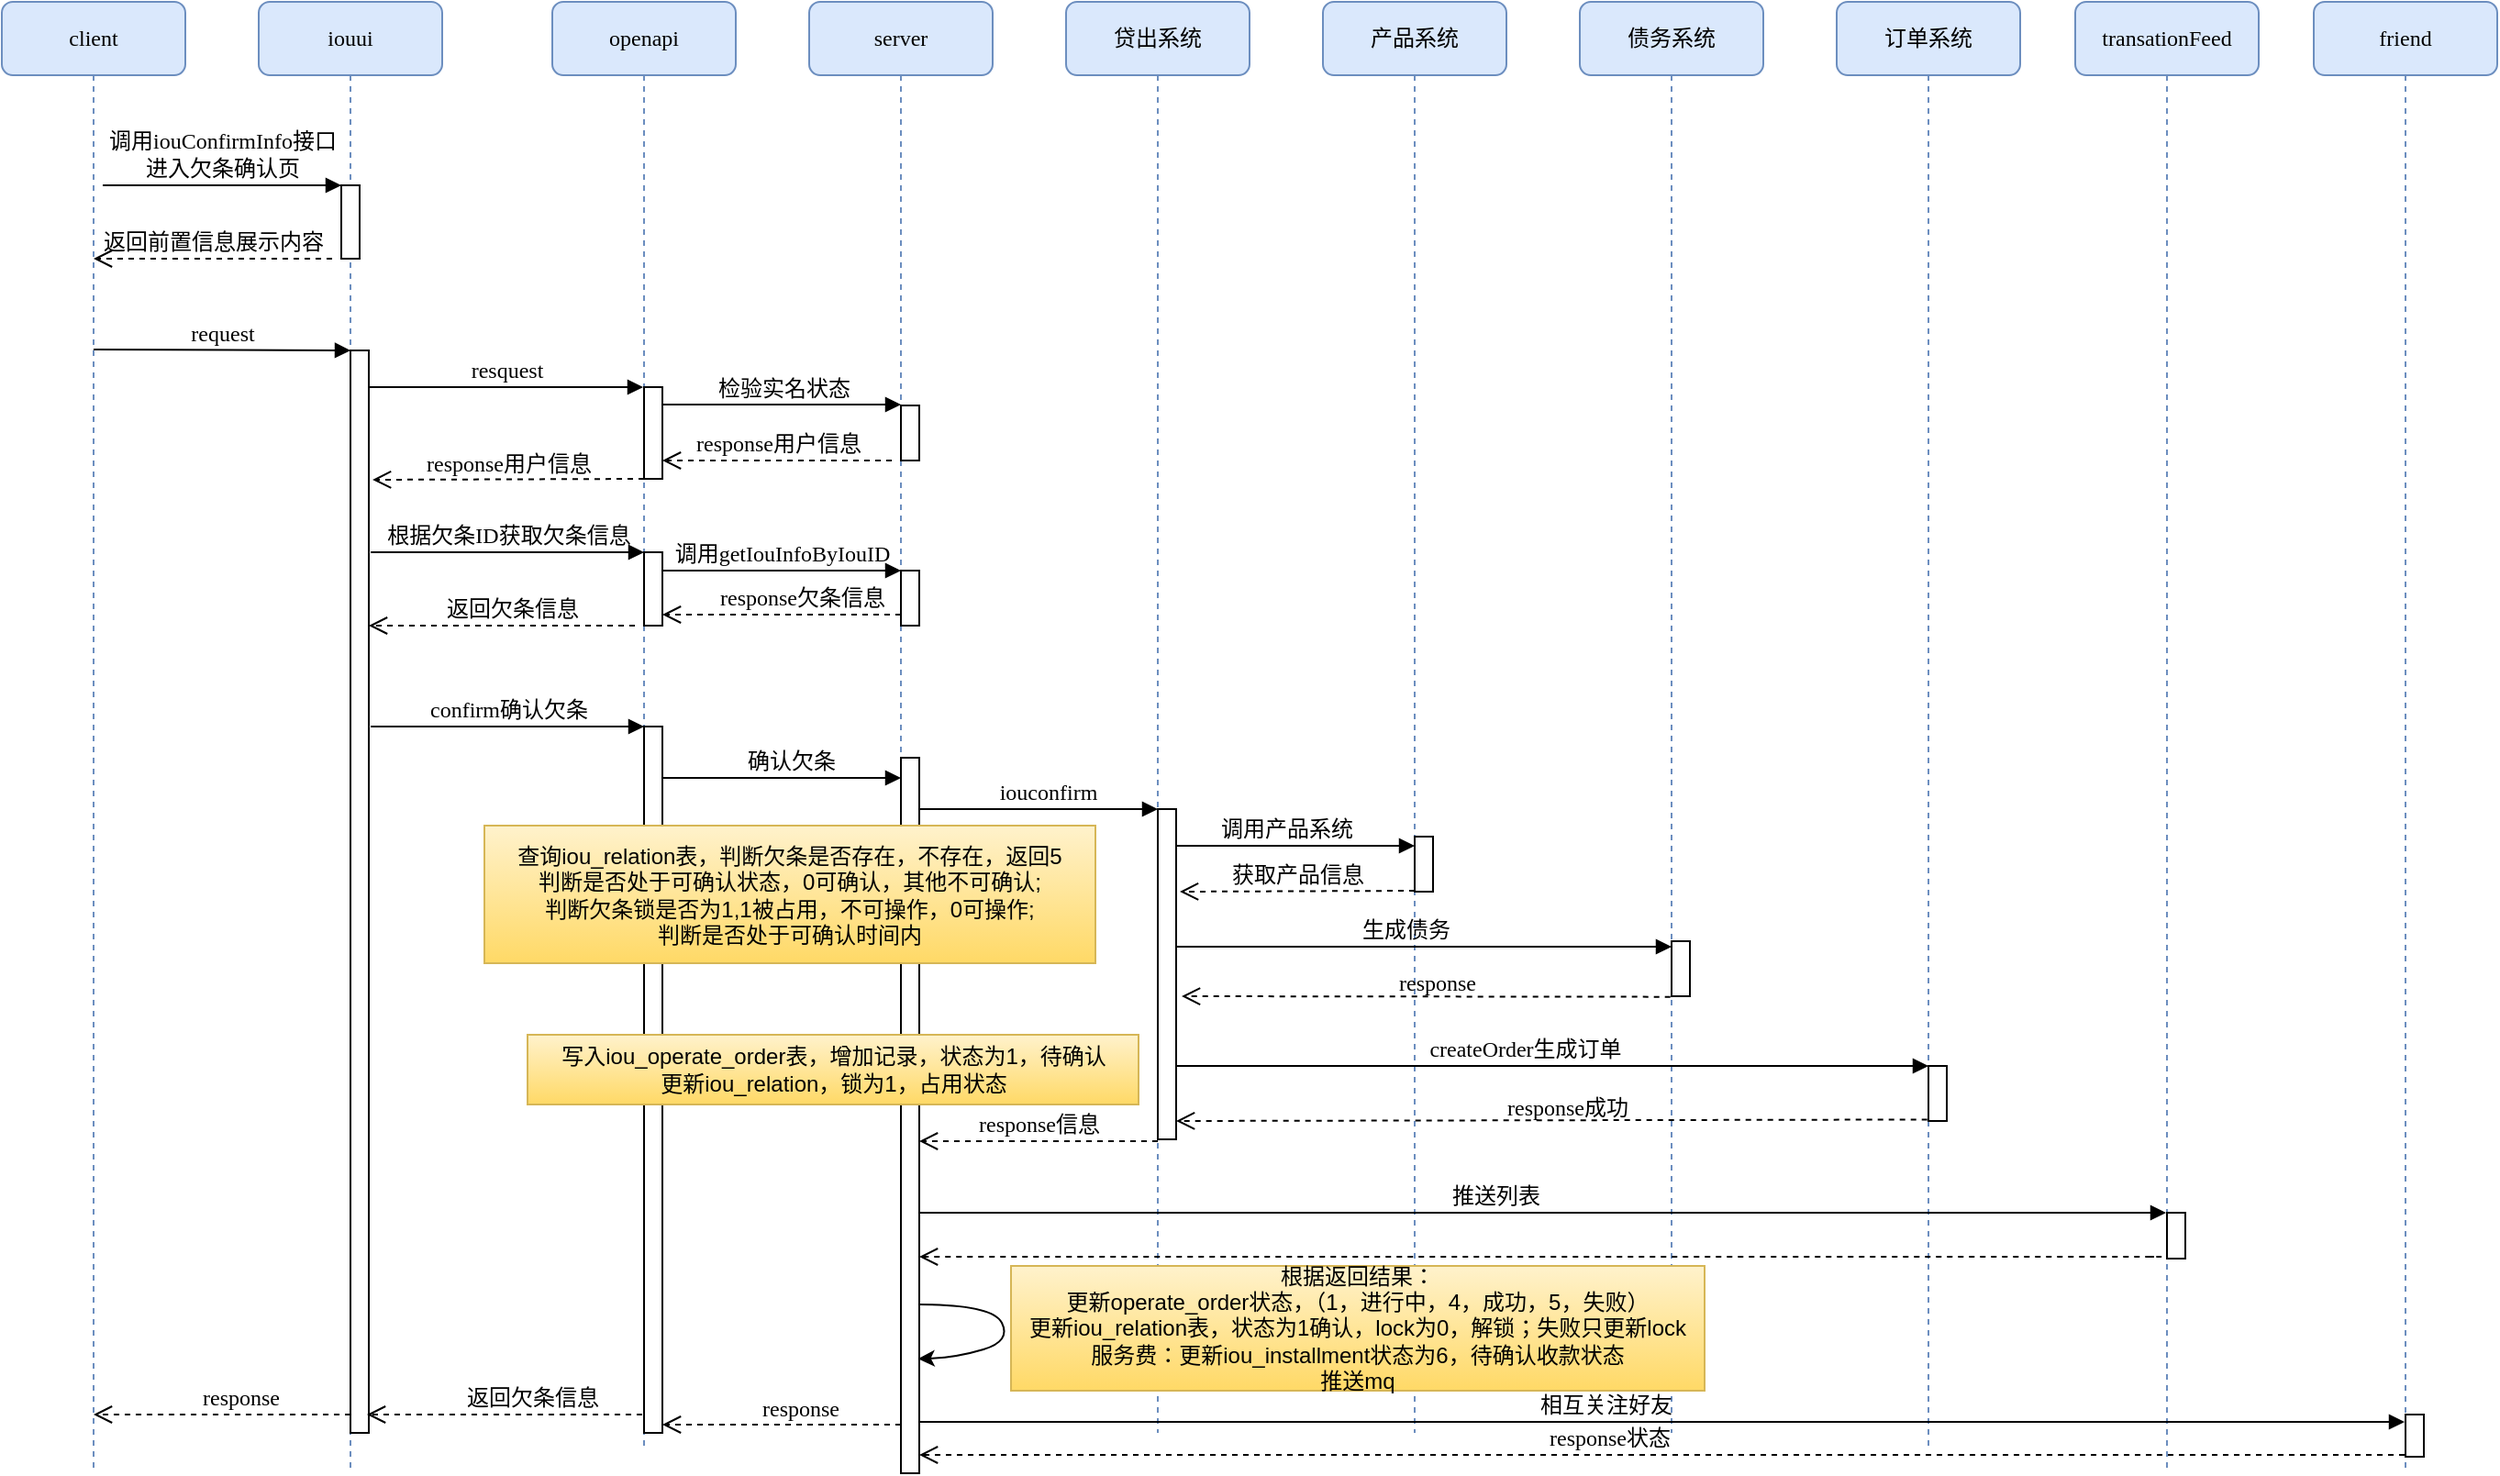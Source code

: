 <mxfile version="12.2.6" type="github" pages="2">
  <diagram name="Page-1" id="13e1069c-82ec-6db2-03f1-153e76fe0fe0">
    <mxGraphModel dx="1730" dy="993" grid="0" gridSize="10" guides="1" tooltips="1" connect="1" arrows="1" fold="1" page="1" pageScale="1" pageWidth="1700" pageHeight="1100" background="#ffffff" math="0" shadow="0">
      <root>
        <mxCell id="0"/>
        <mxCell id="1" parent="0"/>
        <mxCell id="7baba1c4bc27f4b0-2" value="iouui" style="shape=umlLifeline;perimeter=lifelinePerimeter;whiteSpace=wrap;html=1;container=1;collapsible=0;recursiveResize=0;outlineConnect=0;rounded=1;shadow=0;comic=0;labelBackgroundColor=none;strokeWidth=1;fontFamily=Verdana;fontSize=12;align=center;fillColor=#dae8fc;strokeColor=#6c8ebf;" parent="1" vertex="1">
          <mxGeometry x="240" y="80" width="100" height="800" as="geometry"/>
        </mxCell>
        <mxCell id="7baba1c4bc27f4b0-10" value="" style="html=1;points=[];perimeter=orthogonalPerimeter;rounded=0;shadow=0;comic=0;labelBackgroundColor=none;strokeWidth=1;fontFamily=Verdana;fontSize=12;align=center;" parent="7baba1c4bc27f4b0-2" vertex="1">
          <mxGeometry x="45" y="100" width="10" height="40" as="geometry"/>
        </mxCell>
        <mxCell id="7baba1c4bc27f4b0-3" value="openapi" style="shape=umlLifeline;perimeter=lifelinePerimeter;whiteSpace=wrap;html=1;container=1;collapsible=0;recursiveResize=0;outlineConnect=0;rounded=1;shadow=0;comic=0;labelBackgroundColor=none;strokeWidth=1;fontFamily=Verdana;fontSize=12;align=center;fillColor=#dae8fc;strokeColor=#6c8ebf;" parent="1" vertex="1">
          <mxGeometry x="400" y="80" width="100" height="790" as="geometry"/>
        </mxCell>
        <mxCell id="7baba1c4bc27f4b0-13" value="" style="html=1;points=[];perimeter=orthogonalPerimeter;rounded=0;shadow=0;comic=0;labelBackgroundColor=none;strokeWidth=1;fontFamily=Verdana;fontSize=12;align=center;" parent="7baba1c4bc27f4b0-3" vertex="1">
          <mxGeometry x="50" y="210" width="10" height="50" as="geometry"/>
        </mxCell>
        <mxCell id="7baba1c4bc27f4b0-4" value="server" style="shape=umlLifeline;perimeter=lifelinePerimeter;whiteSpace=wrap;html=1;container=1;collapsible=0;recursiveResize=0;outlineConnect=0;rounded=1;shadow=0;comic=0;labelBackgroundColor=none;strokeWidth=1;fontFamily=Verdana;fontSize=12;align=center;fillColor=#dae8fc;strokeColor=#6c8ebf;" parent="1" vertex="1">
          <mxGeometry x="540" y="80" width="100" height="790" as="geometry"/>
        </mxCell>
        <mxCell id="7baba1c4bc27f4b0-5" value="贷出系统" style="shape=umlLifeline;perimeter=lifelinePerimeter;whiteSpace=wrap;html=1;container=1;collapsible=0;recursiveResize=0;outlineConnect=0;rounded=1;shadow=0;comic=0;labelBackgroundColor=none;strokeWidth=1;fontFamily=Verdana;fontSize=12;align=center;fillColor=#dae8fc;strokeColor=#6c8ebf;" parent="1" vertex="1">
          <mxGeometry x="680" y="80" width="100" height="780" as="geometry"/>
        </mxCell>
        <mxCell id="7baba1c4bc27f4b0-6" value="产品系统" style="shape=umlLifeline;perimeter=lifelinePerimeter;whiteSpace=wrap;html=1;container=1;collapsible=0;recursiveResize=0;outlineConnect=0;rounded=1;shadow=0;comic=0;labelBackgroundColor=none;strokeWidth=1;fontFamily=Verdana;fontSize=12;align=center;fillColor=#dae8fc;strokeColor=#6c8ebf;" parent="1" vertex="1">
          <mxGeometry x="820" y="80" width="100" height="780" as="geometry"/>
        </mxCell>
        <mxCell id="O3VApOqD4FNgEd7Cwk2W-33" value="" style="html=1;points=[];perimeter=orthogonalPerimeter;rounded=0;shadow=0;comic=0;labelBackgroundColor=none;strokeWidth=1;fontFamily=Verdana;fontSize=12;align=center;" parent="7baba1c4bc27f4b0-6" vertex="1">
          <mxGeometry x="50" y="455" width="10" height="30" as="geometry"/>
        </mxCell>
        <mxCell id="7baba1c4bc27f4b0-7" value="债务系统" style="shape=umlLifeline;perimeter=lifelinePerimeter;whiteSpace=wrap;html=1;container=1;collapsible=0;recursiveResize=0;outlineConnect=0;rounded=1;shadow=0;comic=0;labelBackgroundColor=none;strokeWidth=1;fontFamily=Verdana;fontSize=12;align=center;fillColor=#dae8fc;strokeColor=#6c8ebf;" parent="1" vertex="1">
          <mxGeometry x="960" y="80" width="100" height="780" as="geometry"/>
        </mxCell>
        <mxCell id="7baba1c4bc27f4b0-8" value="client" style="shape=umlLifeline;perimeter=lifelinePerimeter;whiteSpace=wrap;html=1;container=1;collapsible=0;recursiveResize=0;outlineConnect=0;rounded=1;shadow=0;comic=0;labelBackgroundColor=none;strokeWidth=1;fontFamily=Verdana;fontSize=12;align=center;fillColor=#dae8fc;strokeColor=#6c8ebf;" parent="1" vertex="1">
          <mxGeometry x="100" y="80" width="100" height="800" as="geometry"/>
        </mxCell>
        <mxCell id="7baba1c4bc27f4b0-16" value="" style="html=1;points=[];perimeter=orthogonalPerimeter;rounded=0;shadow=0;comic=0;labelBackgroundColor=none;strokeWidth=1;fontFamily=Verdana;fontSize=12;align=center;" parent="1" vertex="1">
          <mxGeometry x="590" y="300" width="10" height="30" as="geometry"/>
        </mxCell>
        <mxCell id="7baba1c4bc27f4b0-19" value="" style="html=1;points=[];perimeter=orthogonalPerimeter;rounded=0;shadow=0;comic=0;labelBackgroundColor=none;strokeWidth=1;fontFamily=Verdana;fontSize=12;align=center;" parent="1" vertex="1">
          <mxGeometry x="450" y="380" width="10" height="40" as="geometry"/>
        </mxCell>
        <mxCell id="7baba1c4bc27f4b0-11" value="调用iouConfirmInfo接口&lt;br&gt;进入欠条确认页" style="html=1;verticalAlign=bottom;endArrow=block;entryX=0;entryY=0;labelBackgroundColor=none;fontFamily=Verdana;fontSize=12;edgeStyle=elbowEdgeStyle;elbow=vertical;" parent="1" target="7baba1c4bc27f4b0-10" edge="1">
          <mxGeometry relative="1" as="geometry">
            <mxPoint x="155" y="180" as="sourcePoint"/>
          </mxGeometry>
        </mxCell>
        <mxCell id="O3VApOqD4FNgEd7Cwk2W-1" value="订单系统" style="shape=umlLifeline;perimeter=lifelinePerimeter;whiteSpace=wrap;html=1;container=1;collapsible=0;recursiveResize=0;outlineConnect=0;rounded=1;shadow=0;comic=0;labelBackgroundColor=none;strokeWidth=1;fontFamily=Verdana;fontSize=12;align=center;fillColor=#dae8fc;strokeColor=#6c8ebf;" parent="1" vertex="1">
          <mxGeometry x="1100" y="80" width="100" height="790" as="geometry"/>
        </mxCell>
        <mxCell id="O3VApOqD4FNgEd7Cwk2W-41" value="" style="html=1;points=[];perimeter=orthogonalPerimeter;rounded=0;shadow=0;comic=0;labelBackgroundColor=none;strokeWidth=1;fontFamily=Verdana;fontSize=12;align=center;" parent="O3VApOqD4FNgEd7Cwk2W-1" vertex="1">
          <mxGeometry x="50" y="580" width="10" height="30" as="geometry"/>
        </mxCell>
        <mxCell id="O3VApOqD4FNgEd7Cwk2W-2" value="transationFeed" style="shape=umlLifeline;perimeter=lifelinePerimeter;whiteSpace=wrap;html=1;container=1;collapsible=0;recursiveResize=0;outlineConnect=0;rounded=1;shadow=0;comic=0;labelBackgroundColor=none;strokeWidth=1;fontFamily=Verdana;fontSize=12;align=center;fillColor=#dae8fc;strokeColor=#6c8ebf;" parent="1" vertex="1">
          <mxGeometry x="1230" y="80" width="100" height="800" as="geometry"/>
        </mxCell>
        <mxCell id="O3VApOqD4FNgEd7Cwk2W-44" value="" style="html=1;points=[];perimeter=orthogonalPerimeter;rounded=0;shadow=0;comic=0;labelBackgroundColor=none;strokeWidth=1;fontFamily=Verdana;fontSize=12;align=center;" parent="O3VApOqD4FNgEd7Cwk2W-2" vertex="1">
          <mxGeometry x="50" y="660" width="10" height="25" as="geometry"/>
        </mxCell>
        <mxCell id="O3VApOqD4FNgEd7Cwk2W-3" value="friend" style="shape=umlLifeline;perimeter=lifelinePerimeter;whiteSpace=wrap;html=1;container=1;collapsible=0;recursiveResize=0;outlineConnect=0;rounded=1;shadow=0;comic=0;labelBackgroundColor=none;strokeWidth=1;fontFamily=Verdana;fontSize=12;align=center;fillColor=#dae8fc;strokeColor=#6c8ebf;" parent="1" vertex="1">
          <mxGeometry x="1360" y="80" width="100" height="800" as="geometry"/>
        </mxCell>
        <mxCell id="O3VApOqD4FNgEd7Cwk2W-4" value="返回前置信息展示内容" style="html=1;verticalAlign=bottom;endArrow=open;dashed=1;endSize=8;labelBackgroundColor=none;fontFamily=Verdana;fontSize=12;edgeStyle=elbowEdgeStyle;elbow=vertical;" parent="1" edge="1">
          <mxGeometry relative="1" as="geometry">
            <mxPoint x="150" y="220" as="targetPoint"/>
            <Array as="points">
              <mxPoint x="225" y="220"/>
              <mxPoint x="255" y="220"/>
            </Array>
            <mxPoint x="280" y="220" as="sourcePoint"/>
          </mxGeometry>
        </mxCell>
        <mxCell id="O3VApOqD4FNgEd7Cwk2W-5" value="request" style="html=1;verticalAlign=bottom;endArrow=block;labelBackgroundColor=none;fontFamily=Verdana;fontSize=12;edgeStyle=elbowEdgeStyle;elbow=vertical;" parent="1" edge="1">
          <mxGeometry relative="1" as="geometry">
            <mxPoint x="150" y="269.5" as="sourcePoint"/>
            <mxPoint x="290" y="270" as="targetPoint"/>
            <mxPoint as="offset"/>
          </mxGeometry>
        </mxCell>
        <mxCell id="O3VApOqD4FNgEd7Cwk2W-6" value="response" style="html=1;verticalAlign=bottom;endArrow=open;dashed=1;endSize=8;labelBackgroundColor=none;fontFamily=Verdana;fontSize=12;edgeStyle=elbowEdgeStyle;elbow=vertical;" parent="1" target="7baba1c4bc27f4b0-8" edge="1">
          <mxGeometry x="-0.146" relative="1" as="geometry">
            <mxPoint x="160" y="660" as="targetPoint"/>
            <Array as="points">
              <mxPoint x="230" y="850"/>
              <mxPoint x="265" y="660"/>
            </Array>
            <mxPoint x="290" y="850" as="sourcePoint"/>
            <mxPoint as="offset"/>
          </mxGeometry>
        </mxCell>
        <mxCell id="O3VApOqD4FNgEd7Cwk2W-9" value="" style="html=1;points=[];perimeter=orthogonalPerimeter;rounded=0;shadow=0;comic=0;labelBackgroundColor=none;strokeWidth=1;fontFamily=Verdana;fontSize=12;align=center;" parent="1" vertex="1">
          <mxGeometry x="290" y="270" width="10" height="590" as="geometry"/>
        </mxCell>
        <mxCell id="O3VApOqD4FNgEd7Cwk2W-10" value="resquest" style="html=1;verticalAlign=bottom;endArrow=block;labelBackgroundColor=none;fontFamily=Verdana;fontSize=12;edgeStyle=elbowEdgeStyle;elbow=vertical;" parent="1" target="7baba1c4bc27f4b0-3" edge="1">
          <mxGeometry relative="1" as="geometry">
            <mxPoint x="300" y="290" as="sourcePoint"/>
            <Array as="points">
              <mxPoint x="305" y="290"/>
            </Array>
            <mxPoint x="430" y="291" as="targetPoint"/>
            <mxPoint as="offset"/>
          </mxGeometry>
        </mxCell>
        <mxCell id="O3VApOqD4FNgEd7Cwk2W-11" value="response用户信息" style="html=1;verticalAlign=bottom;endArrow=open;dashed=1;endSize=8;labelBackgroundColor=none;fontFamily=Verdana;fontSize=12;edgeStyle=elbowEdgeStyle;elbow=vertical;entryX=1.203;entryY=0.12;entryDx=0;entryDy=0;entryPerimeter=0;" parent="1" target="O3VApOqD4FNgEd7Cwk2W-9" edge="1">
          <mxGeometry relative="1" as="geometry">
            <mxPoint x="310" y="338" as="targetPoint"/>
            <Array as="points"/>
            <mxPoint x="450" y="340" as="sourcePoint"/>
          </mxGeometry>
        </mxCell>
        <mxCell id="O3VApOqD4FNgEd7Cwk2W-12" value="response用户信息" style="html=1;verticalAlign=bottom;endArrow=open;dashed=1;endSize=8;labelBackgroundColor=none;fontFamily=Verdana;fontSize=12;edgeStyle=elbowEdgeStyle;elbow=vertical;" parent="1" edge="1">
          <mxGeometry relative="1" as="geometry">
            <mxPoint x="460" y="330" as="targetPoint"/>
            <Array as="points">
              <mxPoint x="530" y="330"/>
              <mxPoint x="560" y="330"/>
            </Array>
            <mxPoint x="585" y="330" as="sourcePoint"/>
          </mxGeometry>
        </mxCell>
        <mxCell id="O3VApOqD4FNgEd7Cwk2W-13" value="检验实名状态" style="html=1;verticalAlign=bottom;endArrow=block;labelBackgroundColor=none;fontFamily=Verdana;fontSize=12;edgeStyle=elbowEdgeStyle;elbow=vertical;" parent="1" edge="1">
          <mxGeometry relative="1" as="geometry">
            <mxPoint x="460" y="299.5" as="sourcePoint"/>
            <Array as="points">
              <mxPoint x="465" y="299.5"/>
            </Array>
            <mxPoint x="590" y="300" as="targetPoint"/>
            <mxPoint as="offset"/>
          </mxGeometry>
        </mxCell>
        <mxCell id="O3VApOqD4FNgEd7Cwk2W-14" value="根据欠条ID获取欠条信息" style="html=1;verticalAlign=bottom;endArrow=block;labelBackgroundColor=none;fontFamily=Verdana;fontSize=12;edgeStyle=elbowEdgeStyle;elbow=vertical;entryX=-0.065;entryY=0.006;entryDx=0;entryDy=0;entryPerimeter=0;" parent="1" edge="1">
          <mxGeometry relative="1" as="geometry">
            <mxPoint x="301" y="380" as="sourcePoint"/>
            <Array as="points">
              <mxPoint x="306" y="380"/>
            </Array>
            <mxPoint x="450" y="380" as="targetPoint"/>
            <mxPoint as="offset"/>
          </mxGeometry>
        </mxCell>
        <mxCell id="O3VApOqD4FNgEd7Cwk2W-15" value="返回欠条信息" style="html=1;verticalAlign=bottom;endArrow=open;dashed=1;endSize=8;labelBackgroundColor=none;fontFamily=Verdana;fontSize=12;edgeStyle=elbowEdgeStyle;elbow=vertical;" parent="1" edge="1">
          <mxGeometry x="-0.067" relative="1" as="geometry">
            <mxPoint x="300" y="420" as="targetPoint"/>
            <Array as="points">
              <mxPoint x="420" y="420"/>
            </Array>
            <mxPoint x="445" y="420" as="sourcePoint"/>
            <mxPoint as="offset"/>
          </mxGeometry>
        </mxCell>
        <mxCell id="O3VApOqD4FNgEd7Cwk2W-16" value="调用getIouInfoByIouID" style="html=1;verticalAlign=bottom;endArrow=block;labelBackgroundColor=none;fontFamily=Verdana;fontSize=12;edgeStyle=elbowEdgeStyle;elbow=vertical;" parent="1" edge="1">
          <mxGeometry relative="1" as="geometry">
            <mxPoint x="460" y="390" as="sourcePoint"/>
            <Array as="points">
              <mxPoint x="465" y="390"/>
            </Array>
            <mxPoint x="590" y="390" as="targetPoint"/>
            <mxPoint as="offset"/>
          </mxGeometry>
        </mxCell>
        <mxCell id="O3VApOqD4FNgEd7Cwk2W-17" value="" style="html=1;points=[];perimeter=orthogonalPerimeter;rounded=0;shadow=0;comic=0;labelBackgroundColor=none;strokeWidth=1;fontFamily=Verdana;fontSize=12;align=center;" parent="1" vertex="1">
          <mxGeometry x="590" y="390" width="10" height="30" as="geometry"/>
        </mxCell>
        <mxCell id="O3VApOqD4FNgEd7Cwk2W-18" value="response欠条信息" style="html=1;verticalAlign=bottom;endArrow=open;dashed=1;endSize=8;labelBackgroundColor=none;fontFamily=Verdana;fontSize=12;edgeStyle=elbowEdgeStyle;elbow=vertical;" parent="1" edge="1">
          <mxGeometry x="-0.167" relative="1" as="geometry">
            <mxPoint x="460" y="414" as="targetPoint"/>
            <Array as="points">
              <mxPoint x="555" y="414"/>
            </Array>
            <mxPoint x="590" y="414" as="sourcePoint"/>
            <mxPoint as="offset"/>
          </mxGeometry>
        </mxCell>
        <mxCell id="O3VApOqD4FNgEd7Cwk2W-22" value="confirm确认欠条" style="html=1;verticalAlign=bottom;endArrow=block;labelBackgroundColor=none;fontFamily=Verdana;fontSize=12;edgeStyle=elbowEdgeStyle;elbow=vertical;entryX=-0.065;entryY=0.006;entryDx=0;entryDy=0;entryPerimeter=0;" parent="1" edge="1">
          <mxGeometry relative="1" as="geometry">
            <mxPoint x="301" y="475" as="sourcePoint"/>
            <Array as="points">
              <mxPoint x="306" y="475"/>
            </Array>
            <mxPoint x="450" y="475" as="targetPoint"/>
            <mxPoint as="offset"/>
          </mxGeometry>
        </mxCell>
        <mxCell id="O3VApOqD4FNgEd7Cwk2W-23" value="返回欠条信息" style="html=1;verticalAlign=bottom;endArrow=open;dashed=1;endSize=8;labelBackgroundColor=none;fontFamily=Verdana;fontSize=12;edgeStyle=elbowEdgeStyle;elbow=vertical;entryX=1;entryY=0.206;entryDx=0;entryDy=0;entryPerimeter=0;" parent="1" edge="1">
          <mxGeometry y="-15" relative="1" as="geometry">
            <mxPoint x="299" y="850" as="targetPoint"/>
            <Array as="points"/>
            <mxPoint x="449" y="850" as="sourcePoint"/>
            <mxPoint x="15" y="15" as="offset"/>
          </mxGeometry>
        </mxCell>
        <mxCell id="O3VApOqD4FNgEd7Cwk2W-24" value="" style="html=1;points=[];perimeter=orthogonalPerimeter;rounded=0;shadow=0;comic=0;labelBackgroundColor=none;strokeWidth=1;fontFamily=Verdana;fontSize=12;align=center;" parent="1" vertex="1">
          <mxGeometry x="450" y="475" width="10" height="385" as="geometry"/>
        </mxCell>
        <mxCell id="O3VApOqD4FNgEd7Cwk2W-25" value="确认欠条&lt;br&gt;" style="html=1;verticalAlign=bottom;endArrow=block;labelBackgroundColor=none;fontFamily=Verdana;fontSize=12;edgeStyle=elbowEdgeStyle;elbow=vertical;" parent="1" edge="1">
          <mxGeometry x="0.077" relative="1" as="geometry">
            <mxPoint x="460" y="503" as="sourcePoint"/>
            <Array as="points">
              <mxPoint x="465" y="503"/>
            </Array>
            <mxPoint x="590" y="503" as="targetPoint"/>
            <mxPoint as="offset"/>
          </mxGeometry>
        </mxCell>
        <mxCell id="O3VApOqD4FNgEd7Cwk2W-27" value="" style="html=1;points=[];perimeter=orthogonalPerimeter;rounded=0;shadow=0;comic=0;labelBackgroundColor=none;strokeWidth=1;fontFamily=Verdana;fontSize=12;align=center;" parent="1" vertex="1">
          <mxGeometry x="590" y="492" width="10" height="390" as="geometry"/>
        </mxCell>
        <mxCell id="O3VApOqD4FNgEd7Cwk2W-28" value="iouconfirm" style="html=1;verticalAlign=bottom;endArrow=block;labelBackgroundColor=none;fontFamily=Verdana;fontSize=12;edgeStyle=elbowEdgeStyle;elbow=vertical;" parent="1" edge="1">
          <mxGeometry x="0.077" relative="1" as="geometry">
            <mxPoint x="600" y="520" as="sourcePoint"/>
            <Array as="points">
              <mxPoint x="605" y="520"/>
            </Array>
            <mxPoint x="730" y="520" as="targetPoint"/>
            <mxPoint as="offset"/>
          </mxGeometry>
        </mxCell>
        <mxCell id="O3VApOqD4FNgEd7Cwk2W-29" value="response信息" style="html=1;verticalAlign=bottom;endArrow=open;dashed=1;endSize=8;labelBackgroundColor=none;fontFamily=Verdana;fontSize=12;edgeStyle=elbowEdgeStyle;elbow=vertical;entryX=1;entryY=0.206;entryDx=0;entryDy=0;entryPerimeter=0;" parent="1" edge="1">
          <mxGeometry relative="1" as="geometry">
            <mxPoint x="600" y="701" as="targetPoint"/>
            <Array as="points"/>
            <mxPoint x="730" y="701" as="sourcePoint"/>
            <mxPoint as="offset"/>
          </mxGeometry>
        </mxCell>
        <mxCell id="O3VApOqD4FNgEd7Cwk2W-30" value="" style="html=1;points=[];perimeter=orthogonalPerimeter;rounded=0;shadow=0;comic=0;labelBackgroundColor=none;strokeWidth=1;fontFamily=Verdana;fontSize=12;align=center;" parent="1" vertex="1">
          <mxGeometry x="730" y="520" width="10" height="180" as="geometry"/>
        </mxCell>
        <mxCell id="O3VApOqD4FNgEd7Cwk2W-31" value="调用产品系统" style="html=1;verticalAlign=bottom;endArrow=block;labelBackgroundColor=none;fontFamily=Verdana;fontSize=12;edgeStyle=elbowEdgeStyle;elbow=vertical;" parent="1" edge="1">
          <mxGeometry x="-0.077" relative="1" as="geometry">
            <mxPoint x="740" y="540" as="sourcePoint"/>
            <Array as="points">
              <mxPoint x="745" y="540"/>
            </Array>
            <mxPoint x="870" y="540" as="targetPoint"/>
            <mxPoint as="offset"/>
          </mxGeometry>
        </mxCell>
        <mxCell id="O3VApOqD4FNgEd7Cwk2W-32" value="获取产品信息" style="html=1;verticalAlign=bottom;endArrow=open;dashed=1;endSize=8;labelBackgroundColor=none;fontFamily=Verdana;fontSize=12;edgeStyle=elbowEdgeStyle;elbow=vertical;" parent="1" edge="1">
          <mxGeometry relative="1" as="geometry">
            <mxPoint x="742" y="565" as="targetPoint"/>
            <Array as="points"/>
            <mxPoint x="870" y="564.5" as="sourcePoint"/>
            <mxPoint as="offset"/>
          </mxGeometry>
        </mxCell>
        <mxCell id="O3VApOqD4FNgEd7Cwk2W-35" value="response" style="html=1;verticalAlign=bottom;endArrow=open;dashed=1;endSize=8;labelBackgroundColor=none;fontFamily=Verdana;fontSize=12;edgeStyle=elbowEdgeStyle;elbow=vertical;entryX=1.268;entryY=0.501;entryDx=0;entryDy=0;entryPerimeter=0;exitX=-0.065;exitY=1.011;exitDx=0;exitDy=0;exitPerimeter=0;" parent="1" source="O3VApOqD4FNgEd7Cwk2W-36" edge="1">
          <mxGeometry x="-0.039" y="2" relative="1" as="geometry">
            <mxPoint x="743" y="622" as="targetPoint"/>
            <Array as="points">
              <mxPoint x="970" y="622"/>
            </Array>
            <mxPoint x="1000" y="630" as="sourcePoint"/>
            <mxPoint as="offset"/>
          </mxGeometry>
        </mxCell>
        <mxCell id="O3VApOqD4FNgEd7Cwk2W-36" value="" style="html=1;points=[];perimeter=orthogonalPerimeter;rounded=0;shadow=0;comic=0;labelBackgroundColor=none;strokeWidth=1;fontFamily=Verdana;fontSize=12;align=center;" parent="1" vertex="1">
          <mxGeometry x="1010" y="592" width="10" height="30" as="geometry"/>
        </mxCell>
        <mxCell id="O3VApOqD4FNgEd7Cwk2W-39" value="生成债务" style="html=1;verticalAlign=bottom;endArrow=block;labelBackgroundColor=none;fontFamily=Verdana;fontSize=12;edgeStyle=elbowEdgeStyle;elbow=vertical;" parent="1" edge="1">
          <mxGeometry x="-0.077" relative="1" as="geometry">
            <mxPoint x="740" y="595" as="sourcePoint"/>
            <Array as="points"/>
            <mxPoint x="1010" y="595" as="targetPoint"/>
            <mxPoint as="offset"/>
          </mxGeometry>
        </mxCell>
        <mxCell id="O3VApOqD4FNgEd7Cwk2W-40" value="createOrder生成订单" style="html=1;verticalAlign=bottom;endArrow=block;labelBackgroundColor=none;fontFamily=Verdana;fontSize=12;edgeStyle=elbowEdgeStyle;elbow=vertical;entryX=0.5;entryY=0.734;entryDx=0;entryDy=0;entryPerimeter=0;" parent="1" target="O3VApOqD4FNgEd7Cwk2W-1" edge="1">
          <mxGeometry x="-0.077" relative="1" as="geometry">
            <mxPoint x="740" y="660" as="sourcePoint"/>
            <Array as="points"/>
            <mxPoint x="1010" y="660" as="targetPoint"/>
            <mxPoint as="offset"/>
          </mxGeometry>
        </mxCell>
        <mxCell id="O3VApOqD4FNgEd7Cwk2W-42" value="response成功" style="html=1;verticalAlign=bottom;endArrow=open;dashed=1;endSize=8;labelBackgroundColor=none;fontFamily=Verdana;fontSize=12;edgeStyle=elbowEdgeStyle;elbow=vertical;entryX=1.268;entryY=0.501;entryDx=0;entryDy=0;entryPerimeter=0;exitX=-0.065;exitY=0.974;exitDx=0;exitDy=0;exitPerimeter=0;" parent="1" source="O3VApOqD4FNgEd7Cwk2W-41" edge="1">
          <mxGeometry x="-0.039" y="2" relative="1" as="geometry">
            <mxPoint x="740" y="690" as="targetPoint"/>
            <Array as="points">
              <mxPoint x="967" y="690"/>
            </Array>
            <mxPoint x="1140" y="690" as="sourcePoint"/>
            <mxPoint as="offset"/>
          </mxGeometry>
        </mxCell>
        <mxCell id="O3VApOqD4FNgEd7Cwk2W-43" value="推送列表" style="html=1;verticalAlign=bottom;endArrow=block;labelBackgroundColor=none;fontFamily=Verdana;fontSize=12;edgeStyle=elbowEdgeStyle;elbow=vertical;" parent="1" target="O3VApOqD4FNgEd7Cwk2W-2" edge="1">
          <mxGeometry x="-0.077" relative="1" as="geometry">
            <mxPoint x="600" y="740" as="sourcePoint"/>
            <Array as="points"/>
            <mxPoint x="870" y="740" as="targetPoint"/>
            <mxPoint as="offset"/>
          </mxGeometry>
        </mxCell>
        <mxCell id="O3VApOqD4FNgEd7Cwk2W-45" value="" style="html=1;verticalAlign=bottom;endArrow=open;dashed=1;endSize=8;labelBackgroundColor=none;fontFamily=Verdana;fontSize=12;edgeStyle=elbowEdgeStyle;elbow=vertical;entryX=1.268;entryY=0.501;entryDx=0;entryDy=0;entryPerimeter=0;" parent="1" edge="1">
          <mxGeometry x="0.072" relative="1" as="geometry">
            <mxPoint x="600" y="764" as="targetPoint"/>
            <Array as="points">
              <mxPoint x="1280" y="764"/>
            </Array>
            <mxPoint x="1270" y="764" as="sourcePoint"/>
            <mxPoint as="offset"/>
          </mxGeometry>
        </mxCell>
        <mxCell id="O3VApOqD4FNgEd7Cwk2W-46" value="相互关注好友" style="html=1;verticalAlign=bottom;endArrow=block;labelBackgroundColor=none;fontFamily=Verdana;fontSize=12;edgeStyle=elbowEdgeStyle;elbow=vertical;" parent="1" edge="1">
          <mxGeometry x="-0.077" relative="1" as="geometry">
            <mxPoint x="600" y="854" as="sourcePoint"/>
            <Array as="points">
              <mxPoint x="1060" y="854"/>
            </Array>
            <mxPoint x="1409.5" y="854" as="targetPoint"/>
            <mxPoint as="offset"/>
          </mxGeometry>
        </mxCell>
        <mxCell id="O3VApOqD4FNgEd7Cwk2W-48" value="response状态" style="html=1;verticalAlign=bottom;endArrow=open;dashed=1;endSize=8;labelBackgroundColor=none;fontFamily=Verdana;fontSize=12;edgeStyle=elbowEdgeStyle;elbow=vertical;entryX=1.268;entryY=0.501;entryDx=0;entryDy=0;entryPerimeter=0;" parent="1" edge="1">
          <mxGeometry x="0.072" relative="1" as="geometry">
            <mxPoint x="600" y="872" as="targetPoint"/>
            <Array as="points">
              <mxPoint x="1280" y="872"/>
            </Array>
            <mxPoint x="1409.5" y="872" as="sourcePoint"/>
            <mxPoint as="offset"/>
          </mxGeometry>
        </mxCell>
        <mxCell id="O3VApOqD4FNgEd7Cwk2W-49" value="" style="html=1;points=[];perimeter=orthogonalPerimeter;rounded=0;shadow=0;comic=0;labelBackgroundColor=none;strokeWidth=1;fontFamily=Verdana;fontSize=12;align=center;" parent="1" vertex="1">
          <mxGeometry x="1410" y="850" width="10" height="23" as="geometry"/>
        </mxCell>
        <mxCell id="O3VApOqD4FNgEd7Cwk2W-51" value="" style="curved=1;endArrow=classic;html=1;entryX=0.935;entryY=0.84;entryDx=0;entryDy=0;entryPerimeter=0;" parent="1" target="O3VApOqD4FNgEd7Cwk2W-27" edge="1">
          <mxGeometry width="50" height="50" relative="1" as="geometry">
            <mxPoint x="600" y="790" as="sourcePoint"/>
            <mxPoint x="610" y="830" as="targetPoint"/>
            <Array as="points">
              <mxPoint x="640" y="790"/>
              <mxPoint x="650" y="810"/>
              <mxPoint x="620" y="819"/>
            </Array>
          </mxGeometry>
        </mxCell>
        <mxCell id="O3VApOqD4FNgEd7Cwk2W-52" value="根据返回结果：&lt;br&gt;更新operate_order状态，（1，进行中，4，成功，5，失败）&lt;br&gt;更新iou_relation表，状态为1确认，lock为0，解锁；失败只更新lock&lt;br&gt;服务费：更新iou_installment状态为6，待确认收款状态&lt;br&gt;推送mq" style="rounded=0;whiteSpace=wrap;html=1;fillColor=#fff2cc;strokeColor=#d6b656;gradientColor=#ffd966;" parent="1" vertex="1">
          <mxGeometry x="650" y="769" width="378" height="68" as="geometry"/>
        </mxCell>
        <mxCell id="s3mgId72Oa9drYp60PR4-1" value="查询iou_relation表，判断欠条是否存在，不存在，返回5&lt;br&gt;判断是否处于可确认状态，0可确认，其他不可确认;&lt;br&gt;判断欠条锁是否为1,1被占用，不可操作，0可操作;&lt;br&gt;判断是否处于可确认时间内" style="rounded=0;whiteSpace=wrap;html=1;fillColor=#fff2cc;strokeColor=#d6b656;gradientColor=#ffd966;" parent="1" vertex="1">
          <mxGeometry x="363" y="529" width="333" height="75" as="geometry"/>
        </mxCell>
        <mxCell id="JvaujXZ0DCOeLBHdE7bS-4" value="response" style="html=1;verticalAlign=bottom;endArrow=open;dashed=1;endSize=8;labelBackgroundColor=none;fontFamily=Verdana;fontSize=12;edgeStyle=elbowEdgeStyle;elbow=vertical;" edge="1" parent="1">
          <mxGeometry x="-0.146" relative="1" as="geometry">
            <mxPoint x="460" y="856" as="targetPoint"/>
            <Array as="points">
              <mxPoint x="530" y="855.5"/>
              <mxPoint x="565" y="665.5"/>
            </Array>
            <mxPoint x="590" y="855.5" as="sourcePoint"/>
            <mxPoint as="offset"/>
          </mxGeometry>
        </mxCell>
        <mxCell id="JvaujXZ0DCOeLBHdE7bS-6" value="写入iou_operate_order表，增加记录，状态为1，待确认&lt;br&gt;更新iou_relation，锁为1，占用状态" style="rounded=0;whiteSpace=wrap;html=1;fillColor=#fff2cc;strokeColor=#d6b656;gradientColor=#ffd966;" vertex="1" parent="1">
          <mxGeometry x="386.5" y="643" width="333" height="38" as="geometry"/>
        </mxCell>
      </root>
    </mxGraphModel>
  </diagram>
  <diagram id="hBkR80ac1XASVgvU5rlO" name="第 2 页">
    <mxGraphModel dx="1006" dy="506" grid="1" gridSize="10" guides="1" tooltips="1" connect="1" arrows="1" fold="1" page="1" pageScale="1" pageWidth="1700" pageHeight="1100" math="0" shadow="0">
      <root>
        <mxCell id="WULt_iTOsFm2LbXWAaYP-0"/>
        <mxCell id="WULt_iTOsFm2LbXWAaYP-1" parent="WULt_iTOsFm2LbXWAaYP-0"/>
      </root>
    </mxGraphModel>
  </diagram>
</mxfile>
